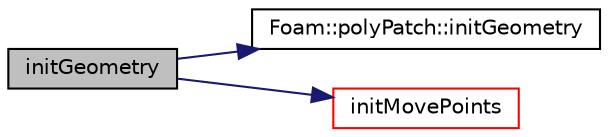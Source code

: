 digraph "initGeometry"
{
  bgcolor="transparent";
  edge [fontname="Helvetica",fontsize="10",labelfontname="Helvetica",labelfontsize="10"];
  node [fontname="Helvetica",fontsize="10",shape=record];
  rankdir="LR";
  Node1 [label="initGeometry",height=0.2,width=0.4,color="black", fillcolor="grey75", style="filled", fontcolor="black"];
  Node1 -> Node2 [color="midnightblue",fontsize="10",style="solid",fontname="Helvetica"];
  Node2 [label="Foam::polyPatch::initGeometry",height=0.2,width=0.4,color="black",URL="$a01977.html#a433d63abf6522a8922dc76ea06bacb41",tooltip="Initialise the calculation of the patch geometry. "];
  Node1 -> Node3 [color="midnightblue",fontsize="10",style="solid",fontname="Helvetica"];
  Node3 [label="initMovePoints",height=0.2,width=0.4,color="red",URL="$a02184.html#a1744dcf0048e4ff7b664f3503e64085d",tooltip="Initialise the patches for moving points. "];
}
